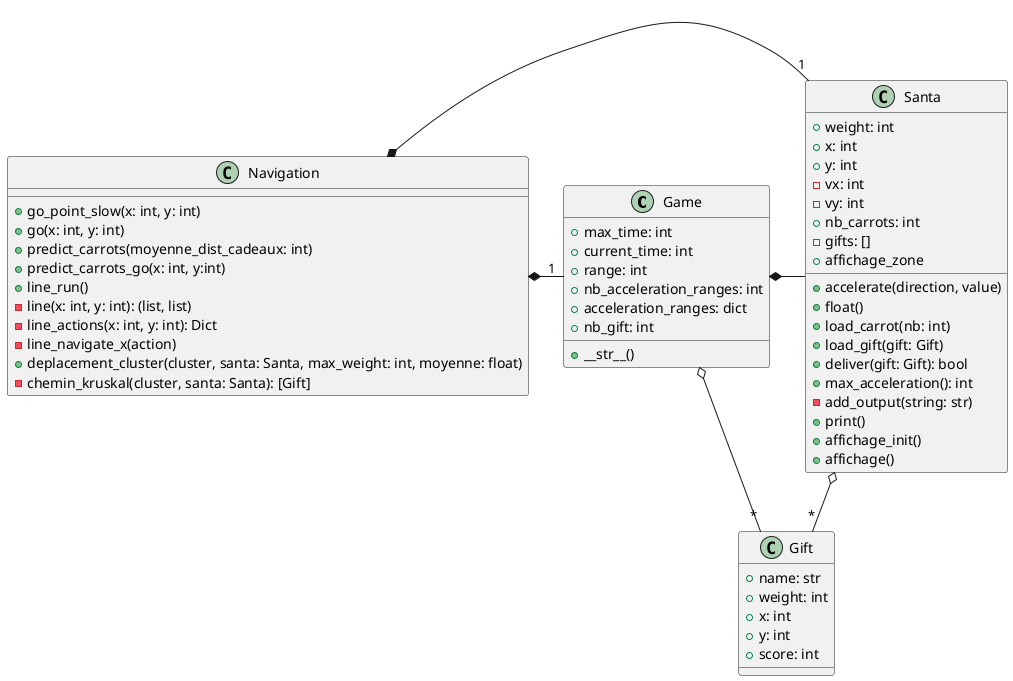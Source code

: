 @startuml
class Game {
    + max_time: int
    + current_time: int
    + range: int
    + nb_acceleration_ranges: int
    + acceleration_ranges: dict
    + nb_gift: int
    + __str__()
}

class Santa {
    + weight: int
    + x: int
    + y: int
    - vx: int
    - vy: int
    + nb_carrots: int
    - gifts: []
    + accelerate(direction, value)
    + float()
    + load_carrot(nb: int)
    + load_gift(gift: Gift)
    + deliver(gift: Gift): bool
    + max_acceleration(): int
    - add_output(string: str)
    + print()
    + affichage_init()
    + affichage()
    + affichage_zone
}

class Gift {
    + name: str
    + weight: int
    + x: int
    + y: int
    + score: int
}

class Navigation {
    + go_point_slow(x: int, y: int)
    + go(x: int, y: int)
    + predict_carrots(moyenne_dist_cadeaux: int)
    + predict_carrots_go(x: int, y:int)
    + line_run()
    - line(x: int, y: int): (list, list)
    - line_actions(x: int, y: int): Dict
    - line_navigate_x(action)
    + deplacement_cluster(cluster, santa: Santa, max_weight: int, moyenne: float)
    - chemin_kruskal(cluster, santa: Santa): [Gift]
}

Game o-- "*" Gift
Santa o-- "*" Gift
Game *- Santa
Navigation *- "1" Santa
Navigation *- "1" Game
@enduml